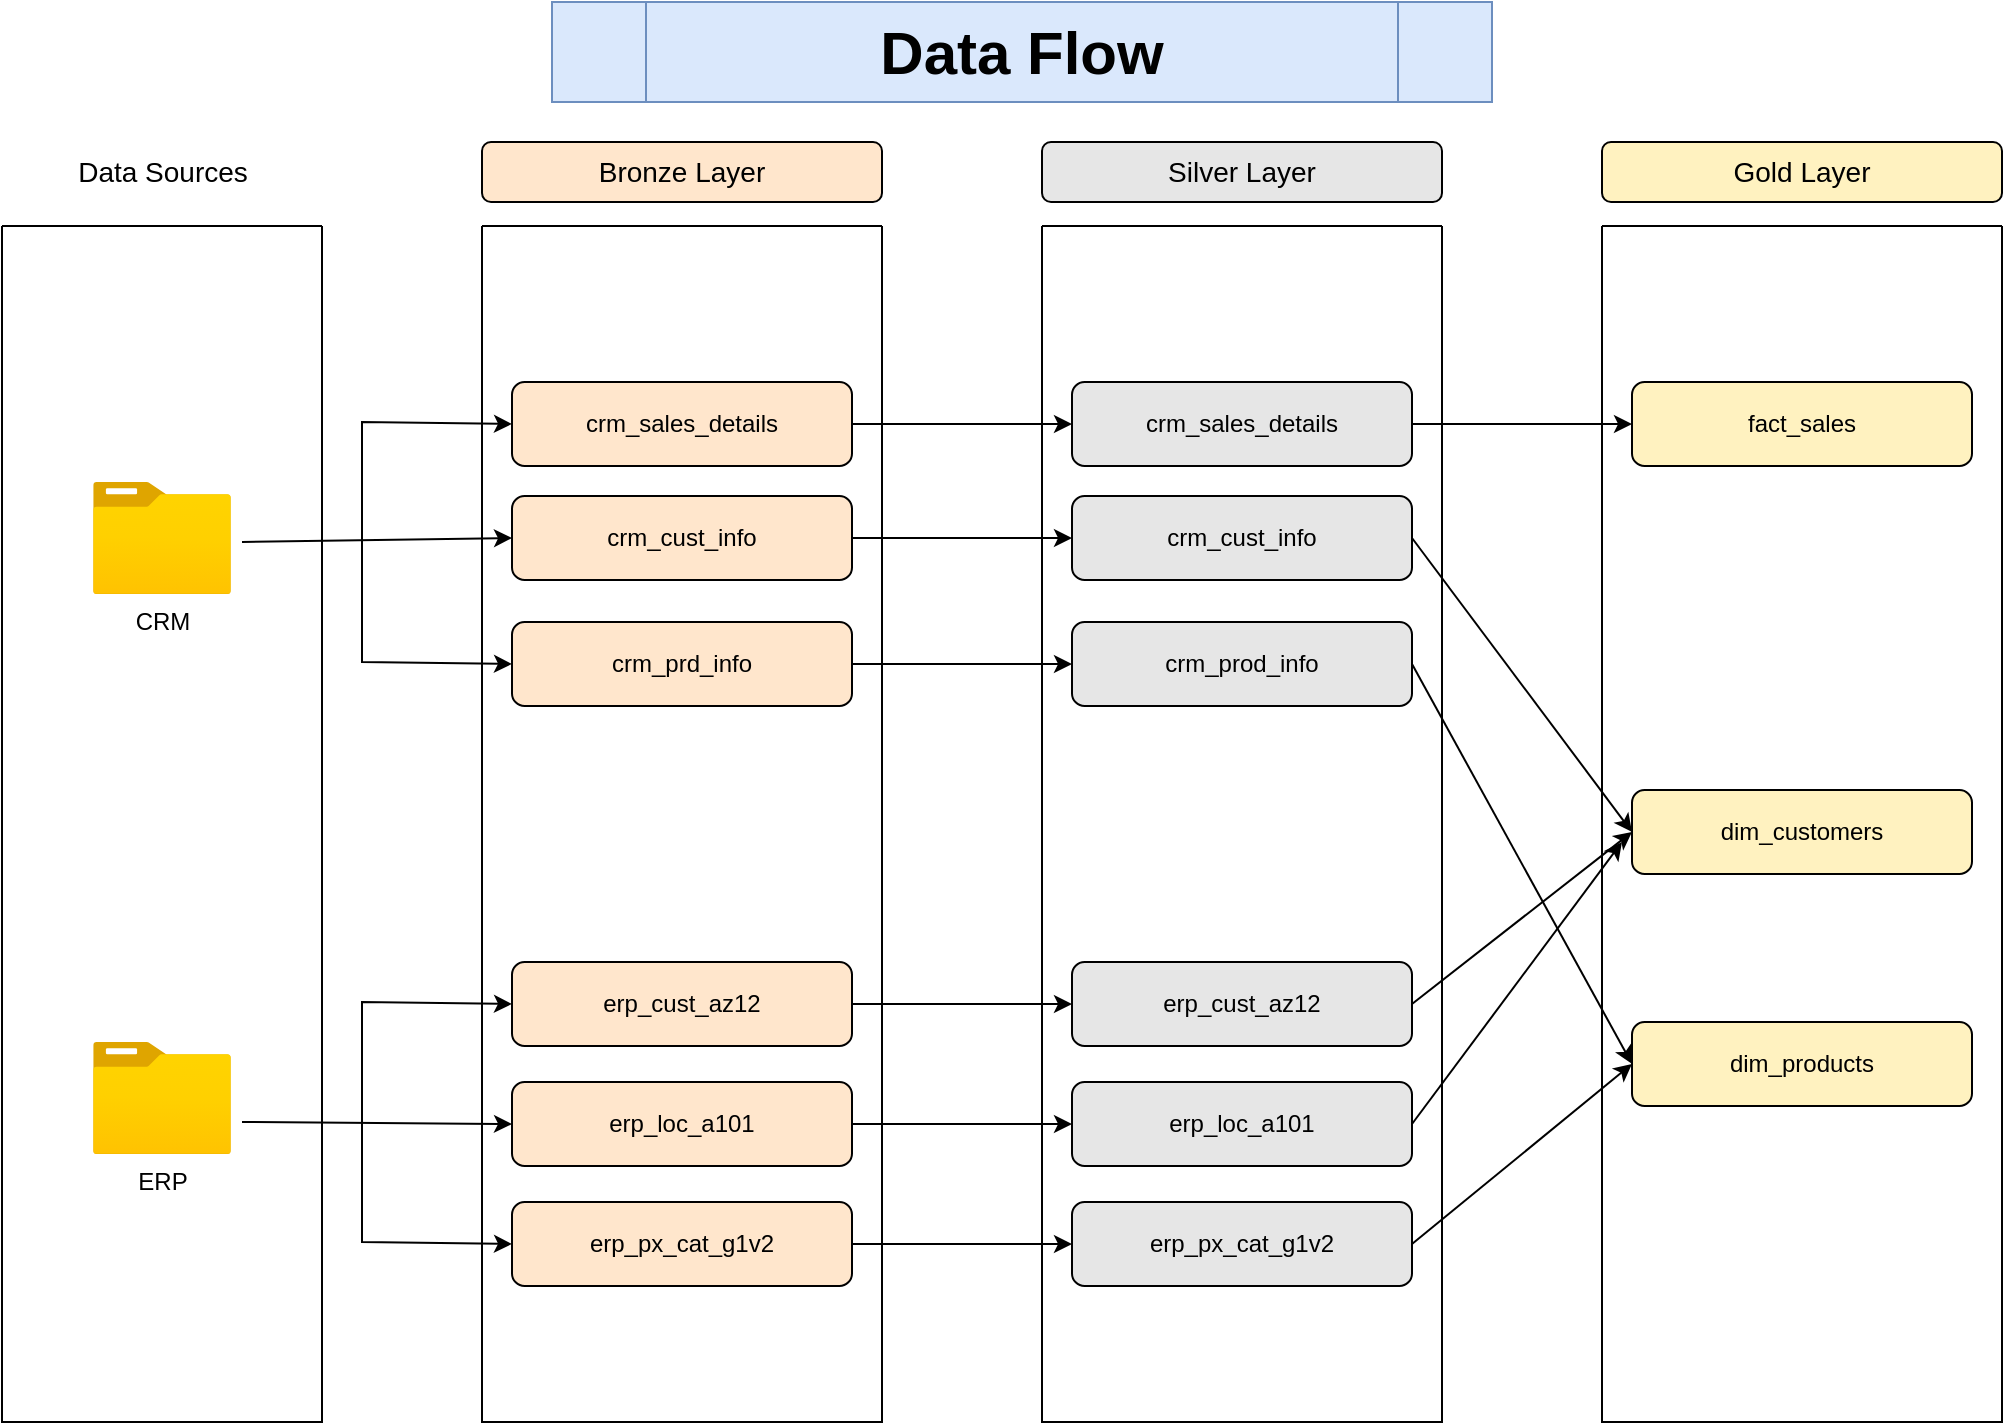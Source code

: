 <mxfile version="26.1.1">
  <diagram name="Page-1" id="sCh1pR8L4lkJz5qRek-o">
    <mxGraphModel dx="1250" dy="817" grid="1" gridSize="10" guides="1" tooltips="1" connect="1" arrows="1" fold="1" page="1" pageScale="1" pageWidth="1100" pageHeight="850" math="0" shadow="0">
      <root>
        <mxCell id="0" />
        <mxCell id="1" parent="0" />
        <mxCell id="HHSEadN-c8XD44LDuGr7-7" value="" style="swimlane;startSize=0;" vertex="1" parent="1">
          <mxGeometry x="40" y="122" width="160" height="598" as="geometry" />
        </mxCell>
        <mxCell id="HHSEadN-c8XD44LDuGr7-2" value="ERP" style="image;aspect=fixed;html=1;points=[];align=center;fontSize=12;image=img/lib/azure2/general/Folder_Blank.svg;" vertex="1" parent="HHSEadN-c8XD44LDuGr7-7">
          <mxGeometry x="45.5" y="408" width="69" height="56.0" as="geometry" />
        </mxCell>
        <mxCell id="HHSEadN-c8XD44LDuGr7-12" value="" style="endArrow=classic;html=1;rounded=0;entryX=0;entryY=0.5;entryDx=0;entryDy=0;" edge="1" parent="HHSEadN-c8XD44LDuGr7-7" target="HHSEadN-c8XD44LDuGr7-30">
          <mxGeometry width="50" height="50" relative="1" as="geometry">
            <mxPoint x="120" y="448" as="sourcePoint" />
            <mxPoint x="240" y="448" as="targetPoint" />
          </mxGeometry>
        </mxCell>
        <mxCell id="HHSEadN-c8XD44LDuGr7-14" value="" style="endArrow=classic;html=1;rounded=0;entryX=0;entryY=0.5;entryDx=0;entryDy=0;" edge="1" parent="HHSEadN-c8XD44LDuGr7-7" target="HHSEadN-c8XD44LDuGr7-29">
          <mxGeometry width="50" height="50" relative="1" as="geometry">
            <mxPoint x="180" y="448" as="sourcePoint" />
            <mxPoint x="240" y="388" as="targetPoint" />
            <Array as="points">
              <mxPoint x="180" y="388" />
            </Array>
          </mxGeometry>
        </mxCell>
        <mxCell id="HHSEadN-c8XD44LDuGr7-15" value="" style="endArrow=classic;html=1;rounded=0;entryX=0;entryY=0.5;entryDx=0;entryDy=0;" edge="1" parent="HHSEadN-c8XD44LDuGr7-7" target="HHSEadN-c8XD44LDuGr7-31">
          <mxGeometry width="50" height="50" relative="1" as="geometry">
            <mxPoint x="180" y="448" as="sourcePoint" />
            <mxPoint x="250" y="508" as="targetPoint" />
            <Array as="points">
              <mxPoint x="180" y="508" />
            </Array>
          </mxGeometry>
        </mxCell>
        <mxCell id="HHSEadN-c8XD44LDuGr7-1" value="CRM" style="image;aspect=fixed;html=1;points=[];align=center;fontSize=12;image=img/lib/azure2/general/Folder_Blank.svg;" vertex="1" parent="HHSEadN-c8XD44LDuGr7-7">
          <mxGeometry x="45.5" y="128" width="69" height="56.0" as="geometry" />
        </mxCell>
        <mxCell id="HHSEadN-c8XD44LDuGr7-11" value="" style="endArrow=classic;html=1;rounded=0;entryX=0;entryY=0.5;entryDx=0;entryDy=0;" edge="1" parent="HHSEadN-c8XD44LDuGr7-7" target="HHSEadN-c8XD44LDuGr7-27">
          <mxGeometry width="50" height="50" relative="1" as="geometry">
            <mxPoint x="120" y="158" as="sourcePoint" />
            <mxPoint x="200" y="158" as="targetPoint" />
          </mxGeometry>
        </mxCell>
        <mxCell id="HHSEadN-c8XD44LDuGr7-13" value="" style="endArrow=classic;html=1;rounded=0;entryX=0;entryY=0.5;entryDx=0;entryDy=0;" edge="1" parent="HHSEadN-c8XD44LDuGr7-7" target="HHSEadN-c8XD44LDuGr7-26">
          <mxGeometry width="50" height="50" relative="1" as="geometry">
            <mxPoint x="180" y="158" as="sourcePoint" />
            <mxPoint x="240" y="98" as="targetPoint" />
            <Array as="points">
              <mxPoint x="180" y="98" />
            </Array>
          </mxGeometry>
        </mxCell>
        <mxCell id="HHSEadN-c8XD44LDuGr7-17" value="" style="endArrow=classic;html=1;rounded=0;entryX=0;entryY=0.5;entryDx=0;entryDy=0;" edge="1" parent="HHSEadN-c8XD44LDuGr7-7" target="HHSEadN-c8XD44LDuGr7-28">
          <mxGeometry width="50" height="50" relative="1" as="geometry">
            <mxPoint x="180" y="158" as="sourcePoint" />
            <mxPoint x="240" y="218" as="targetPoint" />
            <Array as="points">
              <mxPoint x="180" y="218" />
            </Array>
          </mxGeometry>
        </mxCell>
        <mxCell id="HHSEadN-c8XD44LDuGr7-8" value="&lt;div&gt;&lt;font style=&quot;font-size: 14px;&quot;&gt;Data Sources&lt;/font&gt;&lt;/div&gt;" style="text;html=1;align=center;verticalAlign=middle;resizable=0;points=[];autosize=1;strokeColor=none;fillColor=none;" vertex="1" parent="1">
          <mxGeometry x="65" y="80" width="110" height="30" as="geometry" />
        </mxCell>
        <mxCell id="HHSEadN-c8XD44LDuGr7-18" value="&lt;font style=&quot;font-size: 14px;&quot;&gt;Bronze Layer&lt;/font&gt;" style="rounded=1;whiteSpace=wrap;html=1;fillColor=#FFE6CC;" vertex="1" parent="1">
          <mxGeometry x="280" y="80" width="200" height="30" as="geometry" />
        </mxCell>
        <mxCell id="HHSEadN-c8XD44LDuGr7-19" value="&lt;font style=&quot;font-size: 14px;&quot;&gt;Silver Layer&lt;/font&gt;" style="rounded=1;whiteSpace=wrap;html=1;fillColor=#E6E6E6;" vertex="1" parent="1">
          <mxGeometry x="560" y="80" width="200" height="30" as="geometry" />
        </mxCell>
        <mxCell id="HHSEadN-c8XD44LDuGr7-20" value="&lt;font style=&quot;font-size: 14px;&quot;&gt;Gold Layer&lt;/font&gt;" style="rounded=1;whiteSpace=wrap;html=1;fillColor=#FFF2C0;" vertex="1" parent="1">
          <mxGeometry x="840" y="80" width="200" height="30" as="geometry" />
        </mxCell>
        <mxCell id="HHSEadN-c8XD44LDuGr7-21" value="" style="swimlane;startSize=0;" vertex="1" parent="1">
          <mxGeometry x="560" y="122" width="200" height="598" as="geometry" />
        </mxCell>
        <mxCell id="HHSEadN-c8XD44LDuGr7-32" value="crm_sales_details" style="rounded=1;whiteSpace=wrap;html=1;fillColor=#E6E6E6;" vertex="1" parent="HHSEadN-c8XD44LDuGr7-21">
          <mxGeometry x="15" y="78" width="170" height="42" as="geometry" />
        </mxCell>
        <mxCell id="HHSEadN-c8XD44LDuGr7-33" value="crm_cust_info" style="rounded=1;whiteSpace=wrap;html=1;fillColor=#E6E6E6;" vertex="1" parent="HHSEadN-c8XD44LDuGr7-21">
          <mxGeometry x="15" y="135" width="170" height="42" as="geometry" />
        </mxCell>
        <mxCell id="HHSEadN-c8XD44LDuGr7-34" value="crm_prod_info" style="rounded=1;whiteSpace=wrap;html=1;fillColor=#E6E6E6;" vertex="1" parent="HHSEadN-c8XD44LDuGr7-21">
          <mxGeometry x="15" y="198" width="170" height="42" as="geometry" />
        </mxCell>
        <mxCell id="HHSEadN-c8XD44LDuGr7-35" value="erp_cust_az12" style="rounded=1;whiteSpace=wrap;html=1;fillColor=#E6E6E6;" vertex="1" parent="HHSEadN-c8XD44LDuGr7-21">
          <mxGeometry x="15" y="368" width="170" height="42" as="geometry" />
        </mxCell>
        <mxCell id="HHSEadN-c8XD44LDuGr7-36" value="erp_loc_a101" style="rounded=1;whiteSpace=wrap;html=1;fillColor=#E6E6E6;" vertex="1" parent="HHSEadN-c8XD44LDuGr7-21">
          <mxGeometry x="15" y="428" width="170" height="42" as="geometry" />
        </mxCell>
        <mxCell id="HHSEadN-c8XD44LDuGr7-37" value="erp_px_cat_g1v2" style="rounded=1;whiteSpace=wrap;html=1;fillColor=#E6E6E6;" vertex="1" parent="HHSEadN-c8XD44LDuGr7-21">
          <mxGeometry x="15" y="488" width="170" height="42" as="geometry" />
        </mxCell>
        <mxCell id="HHSEadN-c8XD44LDuGr7-24" value="" style="swimlane;startSize=0;" vertex="1" parent="1">
          <mxGeometry x="280" y="122" width="200" height="598" as="geometry" />
        </mxCell>
        <mxCell id="HHSEadN-c8XD44LDuGr7-26" value="crm_sales_details" style="rounded=1;whiteSpace=wrap;html=1;fillColor=#FFE6CC;" vertex="1" parent="HHSEadN-c8XD44LDuGr7-24">
          <mxGeometry x="15" y="78" width="170" height="42" as="geometry" />
        </mxCell>
        <mxCell id="HHSEadN-c8XD44LDuGr7-27" value="crm_cust_info" style="rounded=1;whiteSpace=wrap;html=1;fillColor=#FFE6CC;" vertex="1" parent="HHSEadN-c8XD44LDuGr7-24">
          <mxGeometry x="15" y="135" width="170" height="42" as="geometry" />
        </mxCell>
        <mxCell id="HHSEadN-c8XD44LDuGr7-28" value="crm_prd_info" style="rounded=1;whiteSpace=wrap;html=1;fillColor=#FFE6CC;" vertex="1" parent="HHSEadN-c8XD44LDuGr7-24">
          <mxGeometry x="15" y="198" width="170" height="42" as="geometry" />
        </mxCell>
        <mxCell id="HHSEadN-c8XD44LDuGr7-29" value="erp_cust_az12" style="rounded=1;whiteSpace=wrap;html=1;fillColor=#FFE6CC;" vertex="1" parent="HHSEadN-c8XD44LDuGr7-24">
          <mxGeometry x="15" y="368" width="170" height="42" as="geometry" />
        </mxCell>
        <mxCell id="HHSEadN-c8XD44LDuGr7-30" value="erp_loc_a101" style="rounded=1;whiteSpace=wrap;html=1;fillColor=#FFE6CC;" vertex="1" parent="HHSEadN-c8XD44LDuGr7-24">
          <mxGeometry x="15" y="428" width="170" height="42" as="geometry" />
        </mxCell>
        <mxCell id="HHSEadN-c8XD44LDuGr7-31" value="erp_px_cat_g1v2" style="rounded=1;whiteSpace=wrap;html=1;fillColor=#FFE6CC;" vertex="1" parent="HHSEadN-c8XD44LDuGr7-24">
          <mxGeometry x="15" y="488" width="170" height="42" as="geometry" />
        </mxCell>
        <mxCell id="HHSEadN-c8XD44LDuGr7-25" value="" style="swimlane;startSize=0;" vertex="1" parent="1">
          <mxGeometry x="840" y="122" width="200" height="598" as="geometry" />
        </mxCell>
        <mxCell id="HHSEadN-c8XD44LDuGr7-44" value="fact_sales" style="rounded=1;whiteSpace=wrap;html=1;fillColor=#FFF2C0;" vertex="1" parent="HHSEadN-c8XD44LDuGr7-25">
          <mxGeometry x="15" y="78" width="170" height="42" as="geometry" />
        </mxCell>
        <mxCell id="HHSEadN-c8XD44LDuGr7-45" value="dim_customers" style="rounded=1;whiteSpace=wrap;html=1;fillColor=#FFF2C0;" vertex="1" parent="HHSEadN-c8XD44LDuGr7-25">
          <mxGeometry x="15" y="282" width="170" height="42" as="geometry" />
        </mxCell>
        <mxCell id="HHSEadN-c8XD44LDuGr7-46" value="dim_products" style="rounded=1;whiteSpace=wrap;html=1;fillColor=#FFF2C0;" vertex="1" parent="HHSEadN-c8XD44LDuGr7-25">
          <mxGeometry x="15" y="398" width="170" height="42" as="geometry" />
        </mxCell>
        <mxCell id="HHSEadN-c8XD44LDuGr7-38" value="" style="endArrow=classic;html=1;rounded=0;entryX=0;entryY=0.5;entryDx=0;entryDy=0;exitX=1;exitY=0.5;exitDx=0;exitDy=0;" edge="1" parent="1" source="HHSEadN-c8XD44LDuGr7-27" target="HHSEadN-c8XD44LDuGr7-33">
          <mxGeometry width="50" height="50" relative="1" as="geometry">
            <mxPoint x="480" y="279" as="sourcePoint" />
            <mxPoint x="615" y="277" as="targetPoint" />
          </mxGeometry>
        </mxCell>
        <mxCell id="HHSEadN-c8XD44LDuGr7-39" value="" style="endArrow=classic;html=1;rounded=0;exitX=1;exitY=0.5;exitDx=0;exitDy=0;entryX=0;entryY=0.5;entryDx=0;entryDy=0;" edge="1" parent="1" source="HHSEadN-c8XD44LDuGr7-26" target="HHSEadN-c8XD44LDuGr7-32">
          <mxGeometry width="50" height="50" relative="1" as="geometry">
            <mxPoint x="470" y="220" as="sourcePoint" />
            <mxPoint x="530" y="200" as="targetPoint" />
          </mxGeometry>
        </mxCell>
        <mxCell id="HHSEadN-c8XD44LDuGr7-40" value="" style="endArrow=classic;html=1;rounded=0;exitX=1;exitY=0.5;exitDx=0;exitDy=0;entryX=0;entryY=0.5;entryDx=0;entryDy=0;" edge="1" parent="1" source="HHSEadN-c8XD44LDuGr7-28" target="HHSEadN-c8XD44LDuGr7-34">
          <mxGeometry width="50" height="50" relative="1" as="geometry">
            <mxPoint x="460" y="380" as="sourcePoint" />
            <mxPoint x="570" y="380" as="targetPoint" />
          </mxGeometry>
        </mxCell>
        <mxCell id="HHSEadN-c8XD44LDuGr7-41" value="" style="endArrow=classic;html=1;rounded=0;exitX=1;exitY=0.5;exitDx=0;exitDy=0;entryX=0;entryY=0.5;entryDx=0;entryDy=0;" edge="1" parent="1" source="HHSEadN-c8XD44LDuGr7-29" target="HHSEadN-c8XD44LDuGr7-35">
          <mxGeometry width="50" height="50" relative="1" as="geometry">
            <mxPoint x="470" y="460" as="sourcePoint" />
            <mxPoint x="580" y="460" as="targetPoint" />
          </mxGeometry>
        </mxCell>
        <mxCell id="HHSEadN-c8XD44LDuGr7-42" value="" style="endArrow=classic;html=1;rounded=0;exitX=1;exitY=0.5;exitDx=0;exitDy=0;entryX=0;entryY=0.5;entryDx=0;entryDy=0;" edge="1" parent="1" source="HHSEadN-c8XD44LDuGr7-30" target="HHSEadN-c8XD44LDuGr7-36">
          <mxGeometry width="50" height="50" relative="1" as="geometry">
            <mxPoint x="475" y="570" as="sourcePoint" />
            <mxPoint x="585" y="570" as="targetPoint" />
          </mxGeometry>
        </mxCell>
        <mxCell id="HHSEadN-c8XD44LDuGr7-43" value="" style="endArrow=classic;html=1;rounded=0;exitX=1;exitY=0.5;exitDx=0;exitDy=0;entryX=0;entryY=0.5;entryDx=0;entryDy=0;" edge="1" parent="1" source="HHSEadN-c8XD44LDuGr7-31" target="HHSEadN-c8XD44LDuGr7-37">
          <mxGeometry width="50" height="50" relative="1" as="geometry">
            <mxPoint x="475" y="600" as="sourcePoint" />
            <mxPoint x="585" y="600" as="targetPoint" />
          </mxGeometry>
        </mxCell>
        <mxCell id="HHSEadN-c8XD44LDuGr7-47" value="" style="endArrow=classic;html=1;rounded=0;exitX=1;exitY=0.5;exitDx=0;exitDy=0;entryX=0;entryY=0.5;entryDx=0;entryDy=0;" edge="1" parent="1" source="HHSEadN-c8XD44LDuGr7-32" target="HHSEadN-c8XD44LDuGr7-44">
          <mxGeometry width="50" height="50" relative="1" as="geometry">
            <mxPoint x="770" y="220" as="sourcePoint" />
            <mxPoint x="800" y="200" as="targetPoint" />
          </mxGeometry>
        </mxCell>
        <mxCell id="HHSEadN-c8XD44LDuGr7-48" value="" style="endArrow=classic;html=1;rounded=0;entryX=0;entryY=0.5;entryDx=0;entryDy=0;exitX=1;exitY=0.5;exitDx=0;exitDy=0;" edge="1" parent="1" source="HHSEadN-c8XD44LDuGr7-33" target="HHSEadN-c8XD44LDuGr7-45">
          <mxGeometry width="50" height="50" relative="1" as="geometry">
            <mxPoint x="790" y="290" as="sourcePoint" />
            <mxPoint x="900" y="290" as="targetPoint" />
          </mxGeometry>
        </mxCell>
        <mxCell id="HHSEadN-c8XD44LDuGr7-49" value="" style="endArrow=classic;html=1;rounded=0;entryX=0;entryY=0.5;entryDx=0;entryDy=0;exitX=1;exitY=0.5;exitDx=0;exitDy=0;" edge="1" parent="1" source="HHSEadN-c8XD44LDuGr7-34" target="HHSEadN-c8XD44LDuGr7-46">
          <mxGeometry width="50" height="50" relative="1" as="geometry">
            <mxPoint x="790" y="340" as="sourcePoint" />
            <mxPoint x="900" y="340" as="targetPoint" />
          </mxGeometry>
        </mxCell>
        <mxCell id="HHSEadN-c8XD44LDuGr7-50" value="" style="endArrow=classic;html=1;rounded=0;entryX=0;entryY=0.5;entryDx=0;entryDy=0;exitX=1;exitY=0.5;exitDx=0;exitDy=0;" edge="1" parent="1" source="HHSEadN-c8XD44LDuGr7-35" target="HHSEadN-c8XD44LDuGr7-45">
          <mxGeometry width="50" height="50" relative="1" as="geometry">
            <mxPoint x="870" y="470" as="sourcePoint" />
            <mxPoint x="980" y="470" as="targetPoint" />
          </mxGeometry>
        </mxCell>
        <mxCell id="HHSEadN-c8XD44LDuGr7-51" value="" style="endArrow=classic;html=1;rounded=0;exitX=1;exitY=0.5;exitDx=0;exitDy=0;" edge="1" parent="1" source="HHSEadN-c8XD44LDuGr7-36">
          <mxGeometry width="50" height="50" relative="1" as="geometry">
            <mxPoint x="790" y="590" as="sourcePoint" />
            <mxPoint x="850" y="430" as="targetPoint" />
          </mxGeometry>
        </mxCell>
        <mxCell id="HHSEadN-c8XD44LDuGr7-52" value="" style="endArrow=classic;html=1;rounded=0;entryX=0;entryY=0.5;entryDx=0;entryDy=0;exitX=1;exitY=0.5;exitDx=0;exitDy=0;" edge="1" parent="1" source="HHSEadN-c8XD44LDuGr7-37" target="HHSEadN-c8XD44LDuGr7-46">
          <mxGeometry width="50" height="50" relative="1" as="geometry">
            <mxPoint x="790" y="640" as="sourcePoint" />
            <mxPoint x="900" y="640" as="targetPoint" />
          </mxGeometry>
        </mxCell>
        <mxCell id="HHSEadN-c8XD44LDuGr7-53" value="&lt;b&gt;&lt;font style=&quot;font-size: 30px;&quot;&gt;Data Flow&lt;/font&gt;&lt;/b&gt;" style="shape=process;whiteSpace=wrap;html=1;backgroundOutline=1;fillColor=#dae8fc;strokeColor=#6c8ebf;" vertex="1" parent="1">
          <mxGeometry x="315" y="10" width="470" height="50" as="geometry" />
        </mxCell>
      </root>
    </mxGraphModel>
  </diagram>
</mxfile>
